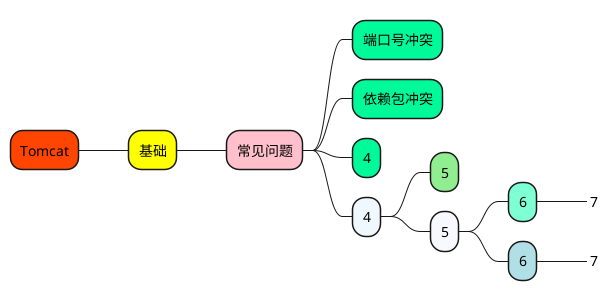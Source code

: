 @startmindmap

+[#OrangeRed] Tomcat

++[#yellow] 基础

+++[#Pink] 常见问题

++++[#MediumSpringGreen] 端口号冲突
++++[#MediumSpringGreen] 依赖包冲突




++++[#MediumSpringGreen] 4
++++[#AliceBlue] 4
+++++[#LightGreen] 5
+++++[#GhostWhite] 5
++++++[#Aquamarine] 6
+++++++[#Aquamarine]_ 7
++++++[#PowderBlue] 6
+++++++[#PowderBlue]_ 7


@endmindmap